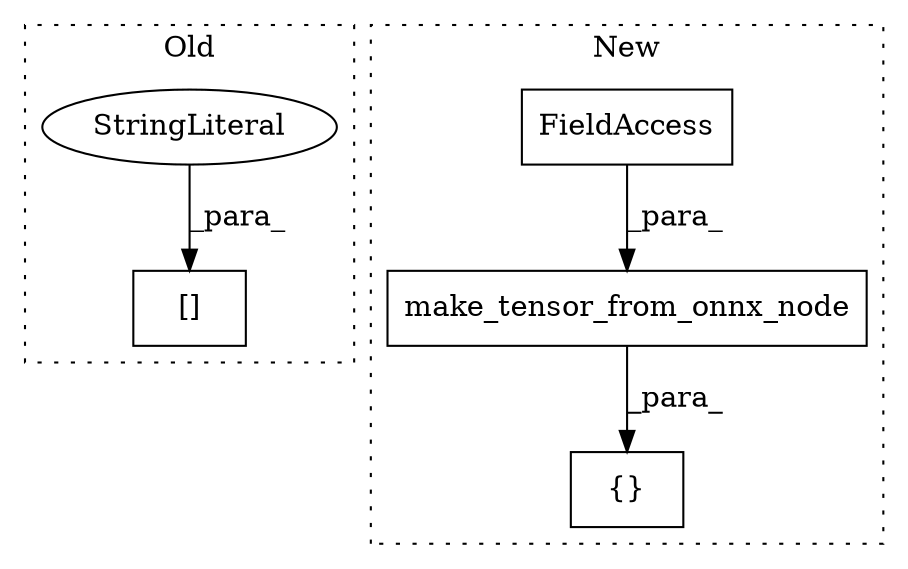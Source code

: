 digraph G {
subgraph cluster0 {
1 [label="[]" a="2" s="1501,1517" l="6,1" shape="box"];
4 [label="StringLiteral" a="45" s="1507" l="10" shape="ellipse"];
label = "Old";
style="dotted";
}
subgraph cluster1 {
2 [label="make_tensor_from_onnx_node" a="32" s="3137,3217" l="27,1" shape="box"];
3 [label="{}" a="4" s="3132,3218" l="1,1" shape="box"];
5 [label="FieldAccess" a="22" s="3211" l="6" shape="box"];
label = "New";
style="dotted";
}
2 -> 3 [label="_para_"];
4 -> 1 [label="_para_"];
5 -> 2 [label="_para_"];
}